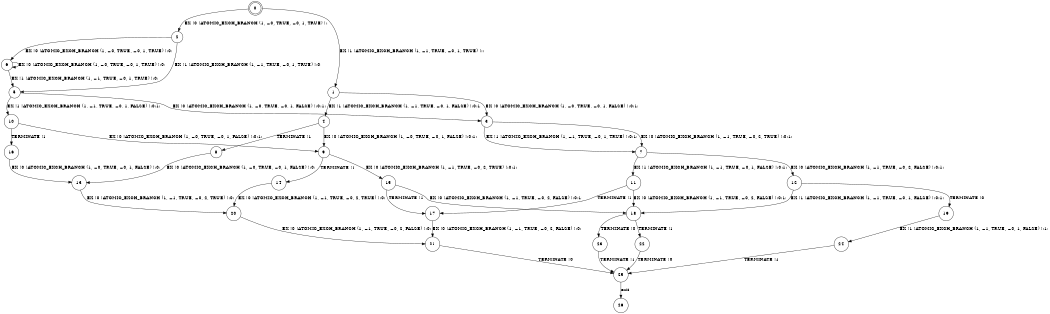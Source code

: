 digraph BCG {
size = "7, 10.5";
center = TRUE;
node [shape = circle];
0 [peripheries = 2];
0 -> 1 [label = "EX !1 !ATOMIC_EXCH_BRANCH (1, +1, TRUE, +0, 1, TRUE) !::"];
0 -> 2 [label = "EX !0 !ATOMIC_EXCH_BRANCH (1, +0, TRUE, +0, 1, TRUE) !::"];
1 -> 3 [label = "EX !0 !ATOMIC_EXCH_BRANCH (1, +0, TRUE, +0, 1, FALSE) !:0:1:"];
1 -> 4 [label = "EX !1 !ATOMIC_EXCH_BRANCH (1, +1, TRUE, +0, 1, FALSE) !:0:1:"];
2 -> 5 [label = "EX !1 !ATOMIC_EXCH_BRANCH (1, +1, TRUE, +0, 1, TRUE) !:0:"];
2 -> 6 [label = "EX !0 !ATOMIC_EXCH_BRANCH (1, +0, TRUE, +0, 1, TRUE) !:0:"];
3 -> 7 [label = "EX !1 !ATOMIC_EXCH_BRANCH (1, +1, TRUE, +0, 1, TRUE) !:0:1:"];
3 -> 7 [label = "EX !0 !ATOMIC_EXCH_BRANCH (1, +1, TRUE, +0, 2, TRUE) !:0:1:"];
4 -> 8 [label = "TERMINATE !1"];
4 -> 9 [label = "EX !0 !ATOMIC_EXCH_BRANCH (1, +0, TRUE, +0, 1, FALSE) !:0:1:"];
5 -> 10 [label = "EX !1 !ATOMIC_EXCH_BRANCH (1, +1, TRUE, +0, 1, FALSE) !:0:1:"];
5 -> 3 [label = "EX !0 !ATOMIC_EXCH_BRANCH (1, +0, TRUE, +0, 1, FALSE) !:0:1:"];
6 -> 5 [label = "EX !1 !ATOMIC_EXCH_BRANCH (1, +1, TRUE, +0, 1, TRUE) !:0:"];
6 -> 6 [label = "EX !0 !ATOMIC_EXCH_BRANCH (1, +0, TRUE, +0, 1, TRUE) !:0:"];
7 -> 11 [label = "EX !1 !ATOMIC_EXCH_BRANCH (1, +1, TRUE, +0, 1, FALSE) !:0:1:"];
7 -> 12 [label = "EX !0 !ATOMIC_EXCH_BRANCH (1, +1, TRUE, +0, 2, FALSE) !:0:1:"];
8 -> 13 [label = "EX !0 !ATOMIC_EXCH_BRANCH (1, +0, TRUE, +0, 1, FALSE) !:0:"];
9 -> 14 [label = "TERMINATE !1"];
9 -> 15 [label = "EX !0 !ATOMIC_EXCH_BRANCH (1, +1, TRUE, +0, 2, TRUE) !:0:1:"];
10 -> 16 [label = "TERMINATE !1"];
10 -> 9 [label = "EX !0 !ATOMIC_EXCH_BRANCH (1, +0, TRUE, +0, 1, FALSE) !:0:1:"];
11 -> 17 [label = "TERMINATE !1"];
11 -> 18 [label = "EX !0 !ATOMIC_EXCH_BRANCH (1, +1, TRUE, +0, 2, FALSE) !:0:1:"];
12 -> 19 [label = "TERMINATE !0"];
12 -> 18 [label = "EX !1 !ATOMIC_EXCH_BRANCH (1, +1, TRUE, +0, 1, FALSE) !:0:1:"];
13 -> 20 [label = "EX !0 !ATOMIC_EXCH_BRANCH (1, +1, TRUE, +0, 2, TRUE) !:0:"];
14 -> 20 [label = "EX !0 !ATOMIC_EXCH_BRANCH (1, +1, TRUE, +0, 2, TRUE) !:0:"];
15 -> 17 [label = "TERMINATE !1"];
15 -> 18 [label = "EX !0 !ATOMIC_EXCH_BRANCH (1, +1, TRUE, +0, 2, FALSE) !:0:1:"];
16 -> 13 [label = "EX !0 !ATOMIC_EXCH_BRANCH (1, +0, TRUE, +0, 1, FALSE) !:0:"];
17 -> 21 [label = "EX !0 !ATOMIC_EXCH_BRANCH (1, +1, TRUE, +0, 2, FALSE) !:0:"];
18 -> 22 [label = "TERMINATE !1"];
18 -> 23 [label = "TERMINATE !0"];
19 -> 24 [label = "EX !1 !ATOMIC_EXCH_BRANCH (1, +1, TRUE, +0, 1, FALSE) !:1:"];
20 -> 21 [label = "EX !0 !ATOMIC_EXCH_BRANCH (1, +1, TRUE, +0, 2, FALSE) !:0:"];
21 -> 25 [label = "TERMINATE !0"];
22 -> 25 [label = "TERMINATE !0"];
23 -> 25 [label = "TERMINATE !1"];
24 -> 25 [label = "TERMINATE !1"];
25 -> 26 [label = "exit"];
}
